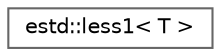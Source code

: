 digraph "Graphical Class Hierarchy"
{
 // LATEX_PDF_SIZE
  bgcolor="transparent";
  edge [fontname=Helvetica,fontsize=10,labelfontname=Helvetica,labelfontsize=10];
  node [fontname=Helvetica,fontsize=10,shape=box,height=0.2,width=0.4];
  rankdir="LR";
  Node0 [id="Node000000",label="estd::less1\< T \>",height=0.2,width=0.4,color="grey40", fillcolor="white", style="filled",URL="$de/d41/structestd_1_1less1.html",tooltip=" "];
}
